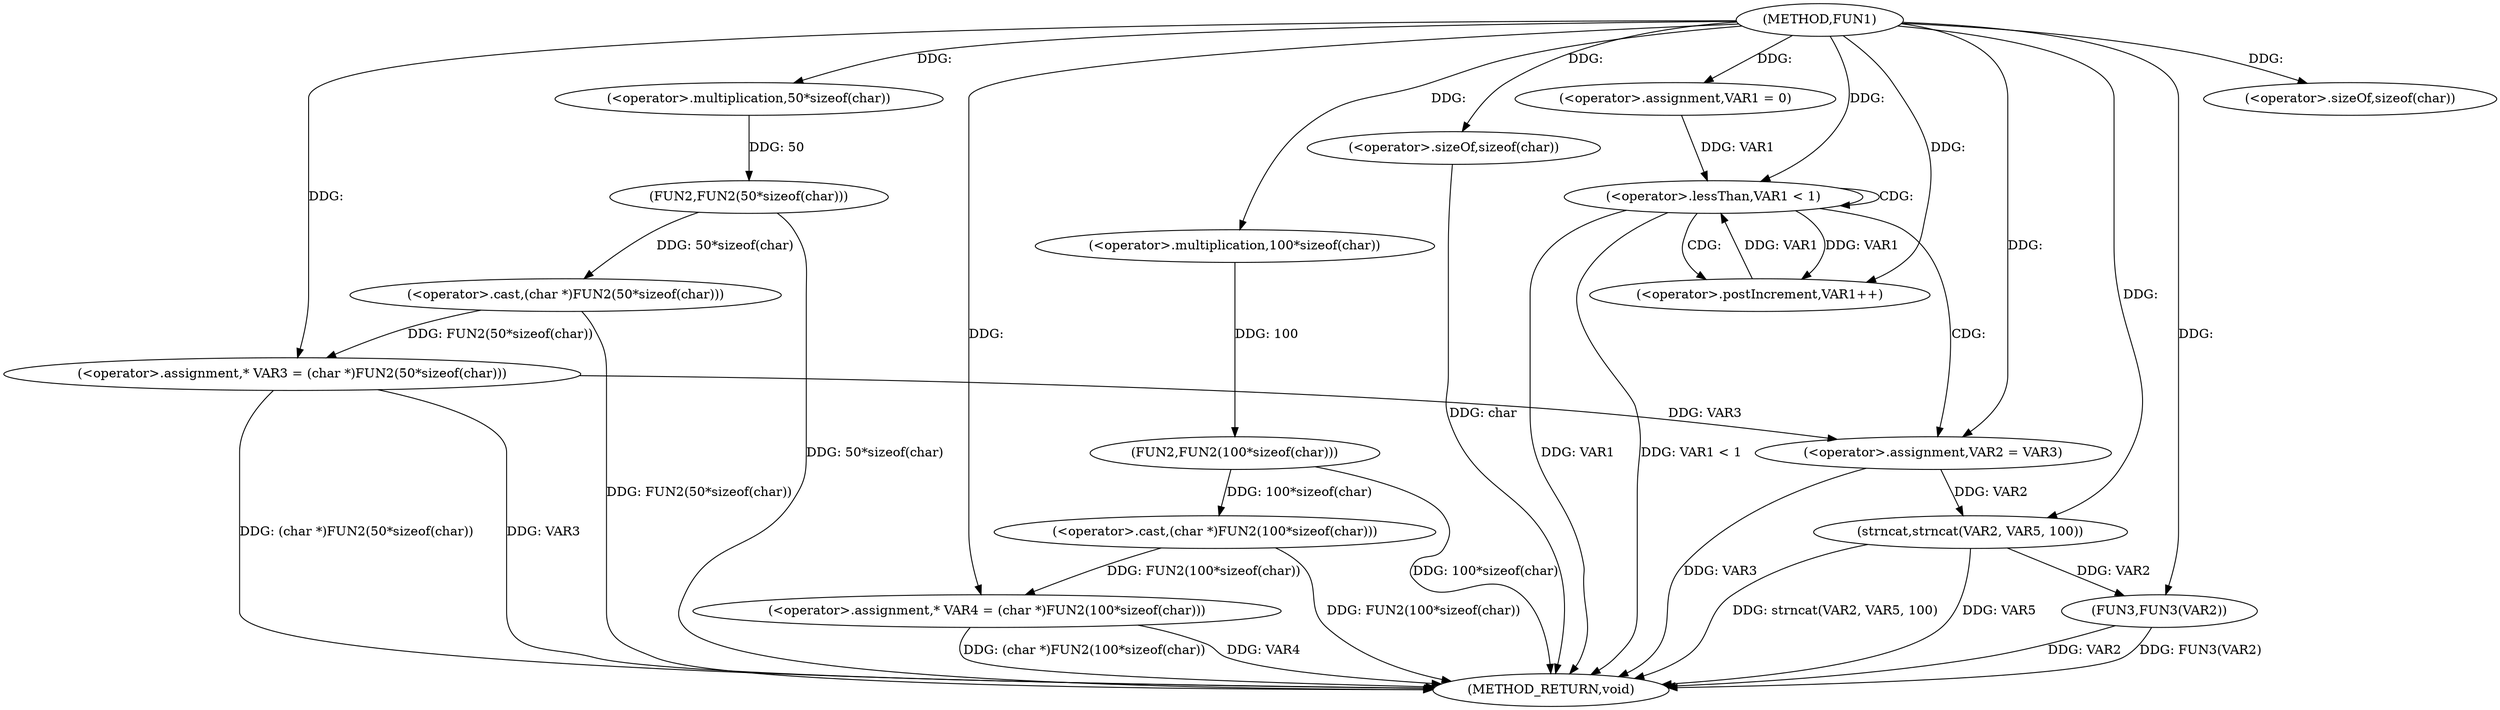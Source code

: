 digraph FUN1 {  
"1000100" [label = "(METHOD,FUN1)" ]
"1000145" [label = "(METHOD_RETURN,void)" ]
"1000105" [label = "(<operator>.assignment,* VAR3 = (char *)FUN2(50*sizeof(char)))" ]
"1000107" [label = "(<operator>.cast,(char *)FUN2(50*sizeof(char)))" ]
"1000109" [label = "(FUN2,FUN2(50*sizeof(char)))" ]
"1000110" [label = "(<operator>.multiplication,50*sizeof(char))" ]
"1000112" [label = "(<operator>.sizeOf,sizeof(char))" ]
"1000115" [label = "(<operator>.assignment,* VAR4 = (char *)FUN2(100*sizeof(char)))" ]
"1000117" [label = "(<operator>.cast,(char *)FUN2(100*sizeof(char)))" ]
"1000119" [label = "(FUN2,FUN2(100*sizeof(char)))" ]
"1000120" [label = "(<operator>.multiplication,100*sizeof(char))" ]
"1000122" [label = "(<operator>.sizeOf,sizeof(char))" ]
"1000125" [label = "(<operator>.assignment,VAR1 = 0)" ]
"1000128" [label = "(<operator>.lessThan,VAR1 < 1)" ]
"1000131" [label = "(<operator>.postIncrement,VAR1++)" ]
"1000134" [label = "(<operator>.assignment,VAR2 = VAR3)" ]
"1000139" [label = "(strncat,strncat(VAR2, VAR5, 100))" ]
"1000143" [label = "(FUN3,FUN3(VAR2))" ]
  "1000115" -> "1000145"  [ label = "DDG: (char *)FUN2(100*sizeof(char))"] 
  "1000105" -> "1000145"  [ label = "DDG: (char *)FUN2(50*sizeof(char))"] 
  "1000128" -> "1000145"  [ label = "DDG: VAR1 < 1"] 
  "1000117" -> "1000145"  [ label = "DDG: FUN2(100*sizeof(char))"] 
  "1000115" -> "1000145"  [ label = "DDG: VAR4"] 
  "1000122" -> "1000145"  [ label = "DDG: char"] 
  "1000139" -> "1000145"  [ label = "DDG: VAR5"] 
  "1000139" -> "1000145"  [ label = "DDG: strncat(VAR2, VAR5, 100)"] 
  "1000128" -> "1000145"  [ label = "DDG: VAR1"] 
  "1000143" -> "1000145"  [ label = "DDG: VAR2"] 
  "1000109" -> "1000145"  [ label = "DDG: 50*sizeof(char)"] 
  "1000119" -> "1000145"  [ label = "DDG: 100*sizeof(char)"] 
  "1000143" -> "1000145"  [ label = "DDG: FUN3(VAR2)"] 
  "1000134" -> "1000145"  [ label = "DDG: VAR3"] 
  "1000105" -> "1000145"  [ label = "DDG: VAR3"] 
  "1000107" -> "1000145"  [ label = "DDG: FUN2(50*sizeof(char))"] 
  "1000107" -> "1000105"  [ label = "DDG: FUN2(50*sizeof(char))"] 
  "1000100" -> "1000105"  [ label = "DDG: "] 
  "1000109" -> "1000107"  [ label = "DDG: 50*sizeof(char)"] 
  "1000110" -> "1000109"  [ label = "DDG: 50"] 
  "1000100" -> "1000110"  [ label = "DDG: "] 
  "1000100" -> "1000112"  [ label = "DDG: "] 
  "1000117" -> "1000115"  [ label = "DDG: FUN2(100*sizeof(char))"] 
  "1000100" -> "1000115"  [ label = "DDG: "] 
  "1000119" -> "1000117"  [ label = "DDG: 100*sizeof(char)"] 
  "1000120" -> "1000119"  [ label = "DDG: 100"] 
  "1000100" -> "1000120"  [ label = "DDG: "] 
  "1000100" -> "1000122"  [ label = "DDG: "] 
  "1000100" -> "1000125"  [ label = "DDG: "] 
  "1000125" -> "1000128"  [ label = "DDG: VAR1"] 
  "1000131" -> "1000128"  [ label = "DDG: VAR1"] 
  "1000100" -> "1000128"  [ label = "DDG: "] 
  "1000128" -> "1000131"  [ label = "DDG: VAR1"] 
  "1000100" -> "1000131"  [ label = "DDG: "] 
  "1000105" -> "1000134"  [ label = "DDG: VAR3"] 
  "1000100" -> "1000134"  [ label = "DDG: "] 
  "1000134" -> "1000139"  [ label = "DDG: VAR2"] 
  "1000100" -> "1000139"  [ label = "DDG: "] 
  "1000139" -> "1000143"  [ label = "DDG: VAR2"] 
  "1000100" -> "1000143"  [ label = "DDG: "] 
  "1000128" -> "1000128"  [ label = "CDG: "] 
  "1000128" -> "1000131"  [ label = "CDG: "] 
  "1000128" -> "1000134"  [ label = "CDG: "] 
}
